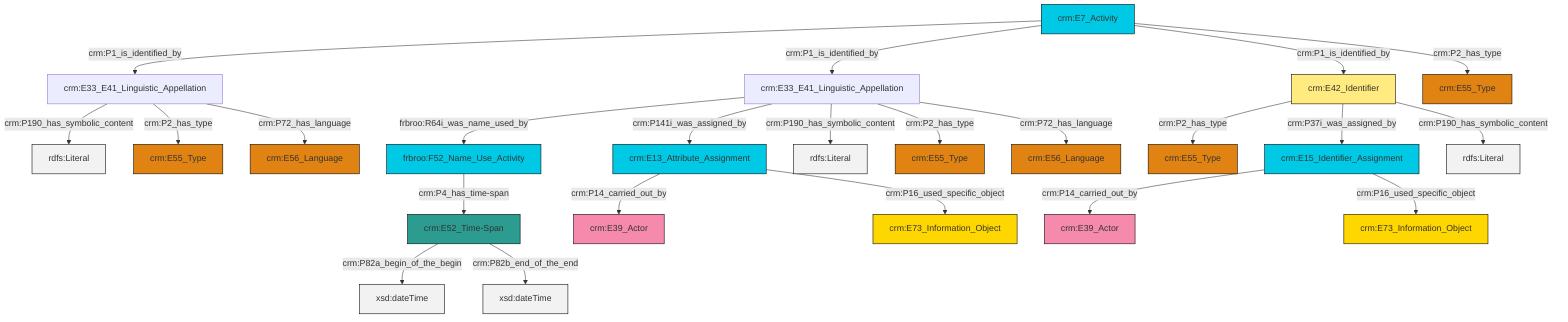 graph TD
classDef Literal fill:#f2f2f2,stroke:#000000;
classDef CRM_Entity fill:#FFFFFF,stroke:#000000;
classDef Temporal_Entity fill:#00C9E6, stroke:#000000;
classDef Type fill:#E18312, stroke:#000000;
classDef Time-Span fill:#2C9C91, stroke:#000000;
classDef Appellation fill:#FFEB7F, stroke:#000000;
classDef Place fill:#008836, stroke:#000000;
classDef Persistent_Item fill:#B266B2, stroke:#000000;
classDef Conceptual_Object fill:#FFD700, stroke:#000000;
classDef Physical_Thing fill:#D2B48C, stroke:#000000;
classDef Actor fill:#f58aad, stroke:#000000;
classDef PC_Classes fill:#4ce600, stroke:#000000;
classDef Multi fill:#cccccc,stroke:#000000;

0["crm:E33_E41_Linguistic_Appellation"]:::Default -->|frbroo:R64i_was_name_used_by| 1["frbroo:F52_Name_Use_Activity"]:::Temporal_Entity
0["crm:E33_E41_Linguistic_Appellation"]:::Default -->|crm:P141i_was_assigned_by| 2["crm:E13_Attribute_Assignment"]:::Temporal_Entity
3["crm:E42_Identifier"]:::Appellation -->|crm:P2_has_type| 4["crm:E55_Type"]:::Type
2["crm:E13_Attribute_Assignment"]:::Temporal_Entity -->|crm:P14_carried_out_by| 5["crm:E39_Actor"]:::Actor
6["crm:E33_E41_Linguistic_Appellation"]:::Default -->|crm:P190_has_symbolic_content| 7[rdfs:Literal]:::Literal
1["frbroo:F52_Name_Use_Activity"]:::Temporal_Entity -->|crm:P4_has_time-span| 14["crm:E52_Time-Span"]:::Time-Span
3["crm:E42_Identifier"]:::Appellation -->|crm:P37i_was_assigned_by| 15["crm:E15_Identifier_Assignment"]:::Temporal_Entity
20["crm:E7_Activity"]:::Temporal_Entity -->|crm:P1_is_identified_by| 6["crm:E33_E41_Linguistic_Appellation"]:::Default
20["crm:E7_Activity"]:::Temporal_Entity -->|crm:P1_is_identified_by| 0["crm:E33_E41_Linguistic_Appellation"]:::Default
14["crm:E52_Time-Span"]:::Time-Span -->|crm:P82a_begin_of_the_begin| 24[xsd:dateTime]:::Literal
15["crm:E15_Identifier_Assignment"]:::Temporal_Entity -->|crm:P14_carried_out_by| 25["crm:E39_Actor"]:::Actor
6["crm:E33_E41_Linguistic_Appellation"]:::Default -->|crm:P2_has_type| 22["crm:E55_Type"]:::Type
15["crm:E15_Identifier_Assignment"]:::Temporal_Entity -->|crm:P16_used_specific_object| 30["crm:E73_Information_Object"]:::Conceptual_Object
6["crm:E33_E41_Linguistic_Appellation"]:::Default -->|crm:P72_has_language| 12["crm:E56_Language"]:::Type
0["crm:E33_E41_Linguistic_Appellation"]:::Default -->|crm:P190_has_symbolic_content| 36[rdfs:Literal]:::Literal
14["crm:E52_Time-Span"]:::Time-Span -->|crm:P82b_end_of_the_end| 38[xsd:dateTime]:::Literal
3["crm:E42_Identifier"]:::Appellation -->|crm:P190_has_symbolic_content| 39[rdfs:Literal]:::Literal
0["crm:E33_E41_Linguistic_Appellation"]:::Default -->|crm:P2_has_type| 28["crm:E55_Type"]:::Type
2["crm:E13_Attribute_Assignment"]:::Temporal_Entity -->|crm:P16_used_specific_object| 34["crm:E73_Information_Object"]:::Conceptual_Object
20["crm:E7_Activity"]:::Temporal_Entity -->|crm:P1_is_identified_by| 3["crm:E42_Identifier"]:::Appellation
20["crm:E7_Activity"]:::Temporal_Entity -->|crm:P2_has_type| 9["crm:E55_Type"]:::Type
0["crm:E33_E41_Linguistic_Appellation"]:::Default -->|crm:P72_has_language| 17["crm:E56_Language"]:::Type